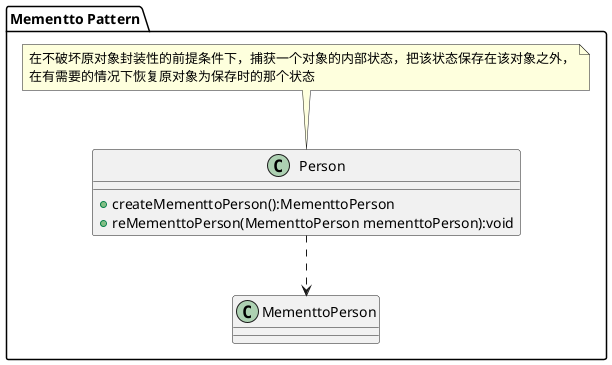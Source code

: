 @startuml
package "Mementto Pattern"{
    class Person{
      +createMementtoPerson():MementtoPerson
      +reMementtoPerson(MementtoPerson mementtoPerson):void
    }
    note top:在不破坏原对象封装性的前提条件下，捕获一个对象的内部状态，把该状态保存在该对象之外，\n在有需要的情况下恢复原对象为保存时的那个状态
    class MementtoPerson
    Person .-> MementtoPerson
}

@enduml